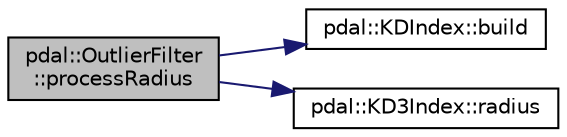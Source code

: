 digraph "pdal::OutlierFilter::processRadius"
{
  edge [fontname="Helvetica",fontsize="10",labelfontname="Helvetica",labelfontsize="10"];
  node [fontname="Helvetica",fontsize="10",shape=record];
  rankdir="LR";
  Node1 [label="pdal::OutlierFilter\l::processRadius",height=0.2,width=0.4,color="black", fillcolor="grey75", style="filled", fontcolor="black"];
  Node1 -> Node2 [color="midnightblue",fontsize="10",style="solid",fontname="Helvetica"];
  Node2 [label="pdal::KDIndex::build",height=0.2,width=0.4,color="black", fillcolor="white", style="filled",URL="$classpdal_1_1KDIndex.html#ad179eda54c39330a0e06ec2bebee9c26"];
  Node1 -> Node3 [color="midnightblue",fontsize="10",style="solid",fontname="Helvetica"];
  Node3 [label="pdal::KD3Index::radius",height=0.2,width=0.4,color="black", fillcolor="white", style="filled",URL="$classpdal_1_1KD3Index.html#ab8cc27541fdc421b06baf67af1ade423"];
}
